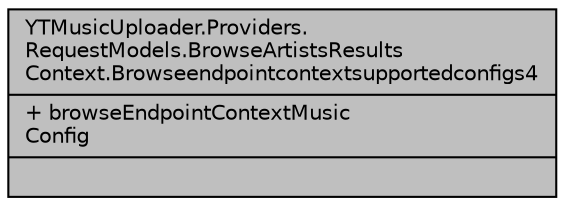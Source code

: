 digraph "YTMusicUploader.Providers.RequestModels.BrowseArtistsResultsContext.Browseendpointcontextsupportedconfigs4"
{
 // LATEX_PDF_SIZE
  edge [fontname="Helvetica",fontsize="10",labelfontname="Helvetica",labelfontsize="10"];
  node [fontname="Helvetica",fontsize="10",shape=record];
  Node1 [label="{YTMusicUploader.Providers.\lRequestModels.BrowseArtistsResults\lContext.Browseendpointcontextsupportedconfigs4\n|+ browseEndpointContextMusic\lConfig\l|}",height=0.2,width=0.4,color="black", fillcolor="grey75", style="filled", fontcolor="black",tooltip=" "];
}

